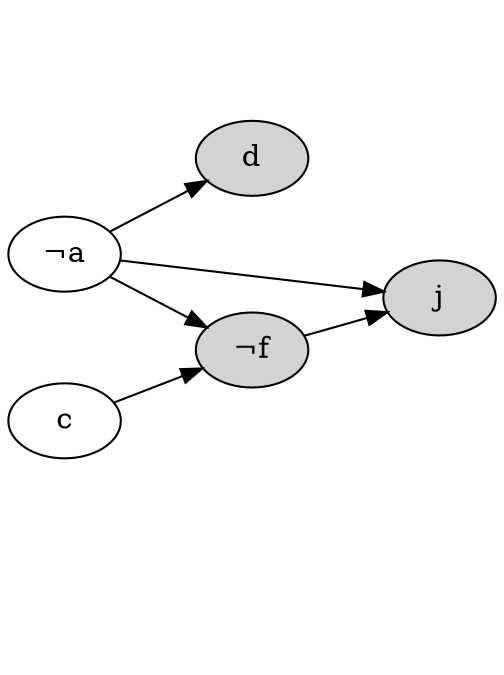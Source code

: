 digraph {
    a [label="¬a"]
    b [label="¬b",style="invisible"]
    c
    d [style="filled"]
    e [style="invisible"]
    f [label="¬f", style="filled"]
    gt [label="g", style="filled,invisible"]
    gf [label="¬g", style="filled,invisible"]
    i [style="filled,invisible"]
    j [style="filled"]
    a -> d
    c -> f
    a -> f
    a -> j
    f -> j
    b -> i [style="invisible",arrowhead="none"]
    e -> gt [style="invisible",arrowhead="none"]
    e -> gf [style="invisible",arrowhead="none"]
    f -> gf [style="invisible",arrowhead="none"]
    c -> gt [style="invisible",arrowhead="none"]
    gt -> gf [color="red",dir="both",style="dashed,invisible",arrowhead="none",arrowtail="none",minlen=3]
    rankdir="LR"
    {rank=same; gt gf}
    {rank=same; a b c e}
    overlap=false
    splines=true
    bgcolor=transparent
}
